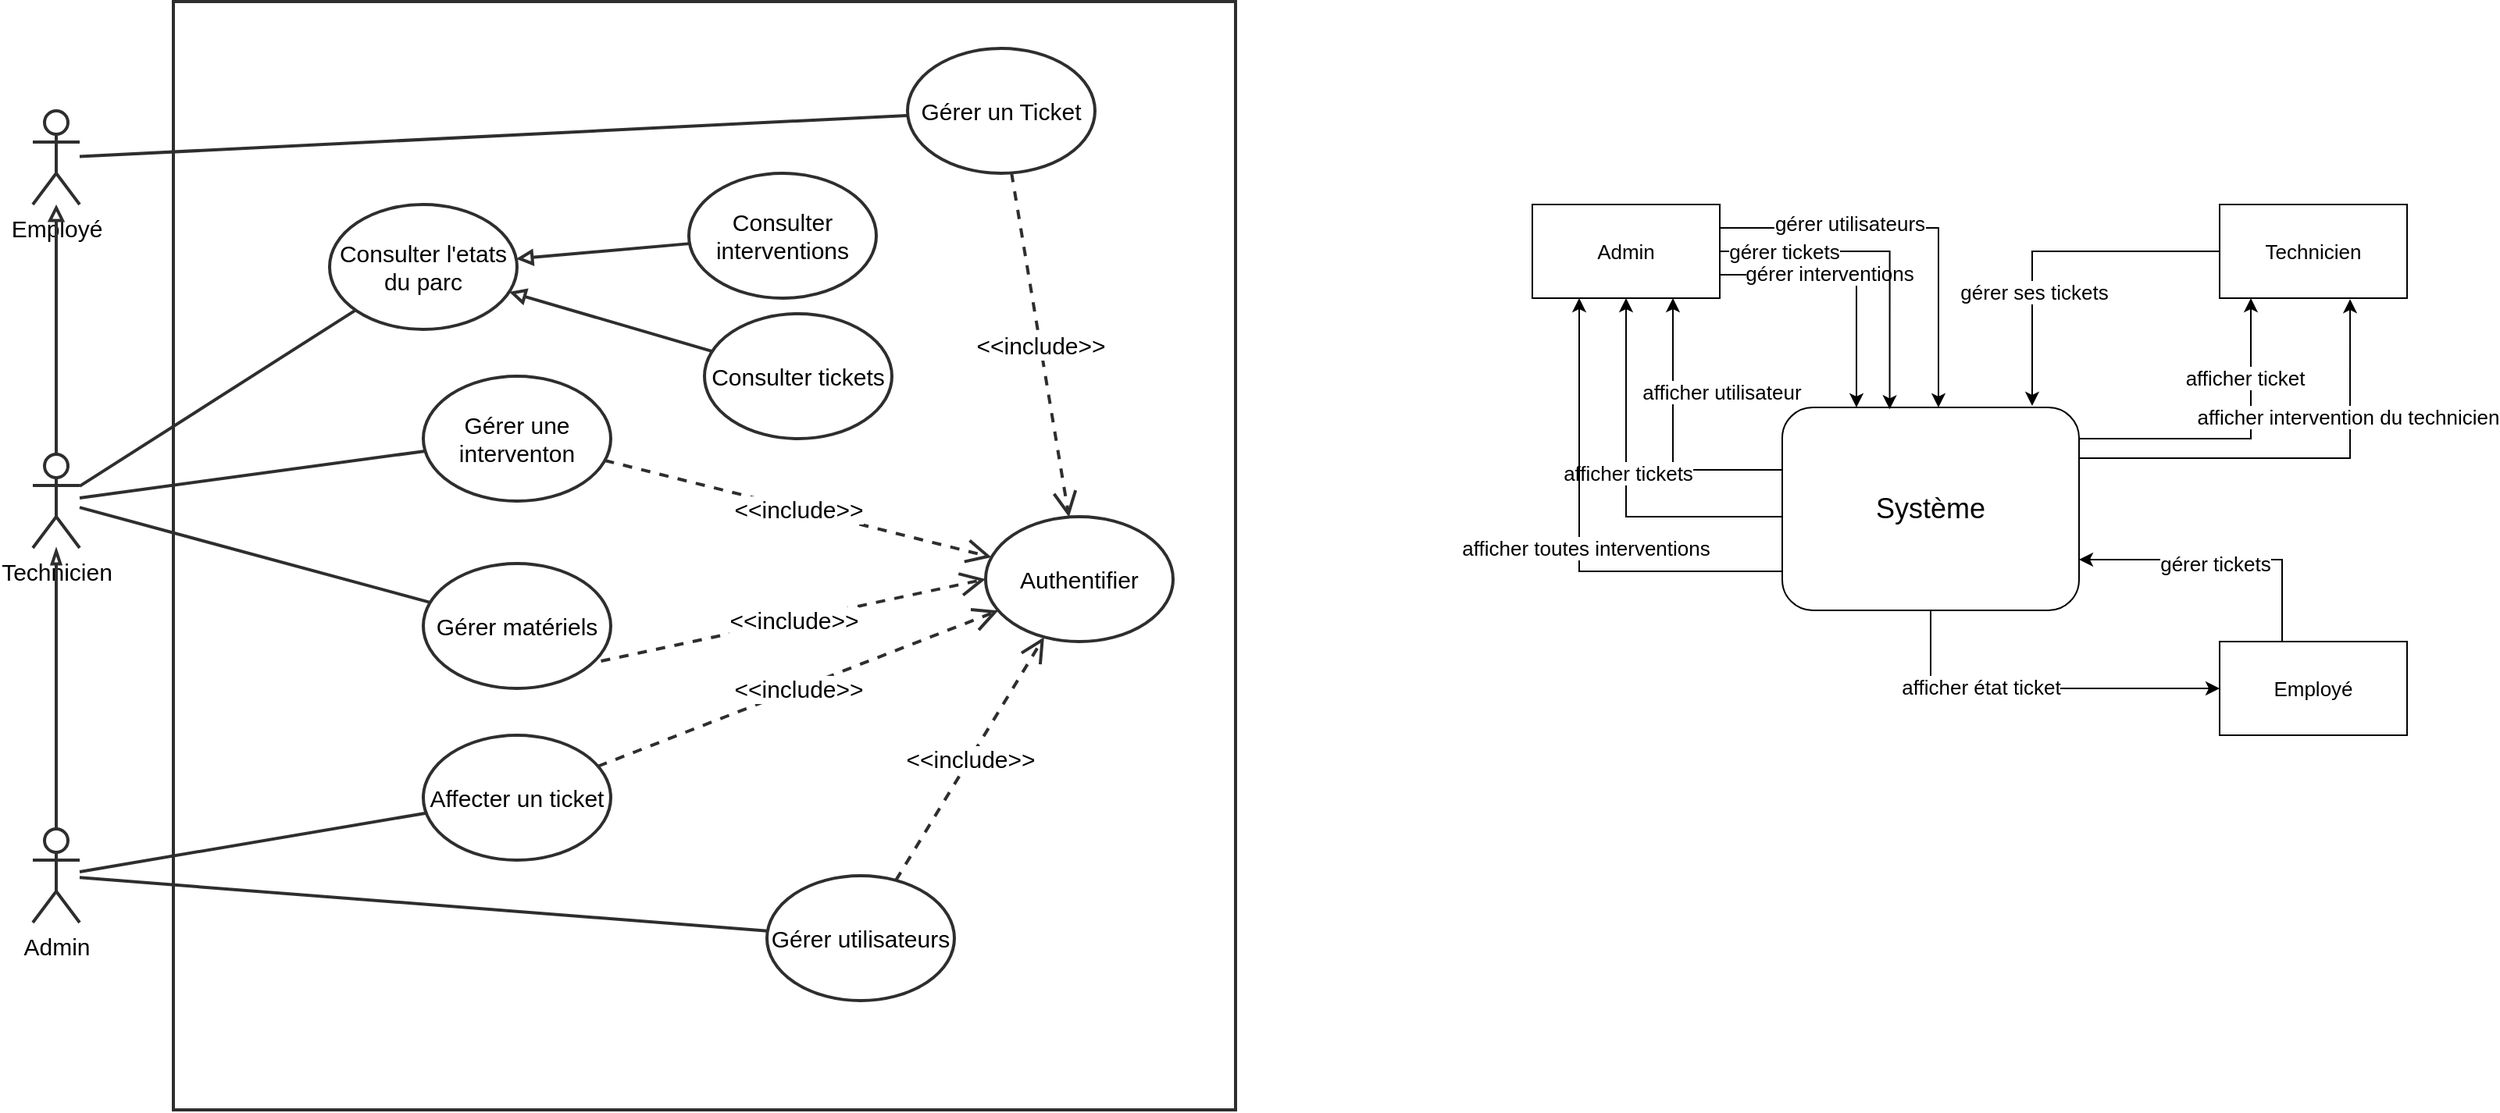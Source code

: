 <mxfile version="24.4.15" type="github">
  <diagram name="Page-1" id="YK2FqyMinu_9lJJaSsV9">
    <mxGraphModel dx="1680" dy="994" grid="1" gridSize="10" guides="1" tooltips="1" connect="1" arrows="1" fold="1" page="1" pageScale="1" pageWidth="850" pageHeight="1100" math="0" shadow="0">
      <root>
        <mxCell id="0" />
        <mxCell id="1" style="locked=1;" parent="0" />
        <mxCell id="xrr_TDMlj9EIbR4N-KWx-1" value="" style="rounded=0;whiteSpace=wrap;html=1;fontSize=15;strokeWidth=2;strokeColor=#2E2E2E;" parent="1" vertex="1">
          <mxGeometry x="130" y="150" width="680" height="710" as="geometry" />
        </mxCell>
        <mxCell id="xrr_TDMlj9EIbR4N-KWx-11" style="rounded=0;orthogonalLoop=1;jettySize=auto;html=1;endArrow=none;endFill=0;fontSize=15;strokeWidth=2;strokeColor=#2E2E2E;" parent="1" source="xrr_TDMlj9EIbR4N-KWx-2" target="xrr_TDMlj9EIbR4N-KWx-9" edge="1">
          <mxGeometry relative="1" as="geometry" />
        </mxCell>
        <mxCell id="xrr_TDMlj9EIbR4N-KWx-2" value="Employé" style="shape=umlActor;verticalLabelPosition=bottom;verticalAlign=top;html=1;outlineConnect=0;fontSize=15;strokeWidth=2;strokeColor=#2E2E2E;" parent="1" vertex="1">
          <mxGeometry x="40" y="220" width="30" height="60" as="geometry" />
        </mxCell>
        <mxCell id="xrr_TDMlj9EIbR4N-KWx-12" style="edgeStyle=orthogonalEdgeStyle;rounded=0;orthogonalLoop=1;jettySize=auto;html=1;endArrow=block;endFill=0;fontSize=15;strokeWidth=2;strokeColor=#2E2E2E;" parent="1" source="xrr_TDMlj9EIbR4N-KWx-3" target="xrr_TDMlj9EIbR4N-KWx-2" edge="1">
          <mxGeometry relative="1" as="geometry" />
        </mxCell>
        <mxCell id="xrr_TDMlj9EIbR4N-KWx-21" style="rounded=0;orthogonalLoop=1;jettySize=auto;html=1;endArrow=none;endFill=0;fontSize=15;strokeWidth=2;strokeColor=#2E2E2E;" parent="1" source="xrr_TDMlj9EIbR4N-KWx-3" target="xrr_TDMlj9EIbR4N-KWx-19" edge="1">
          <mxGeometry relative="1" as="geometry" />
        </mxCell>
        <mxCell id="xrr_TDMlj9EIbR4N-KWx-24" style="rounded=0;orthogonalLoop=1;jettySize=auto;html=1;strokeColor=#2E2E2E;endArrow=none;endFill=0;fontSize=15;strokeWidth=2;" parent="1" source="xrr_TDMlj9EIbR4N-KWx-3" target="xrr_TDMlj9EIbR4N-KWx-22" edge="1">
          <mxGeometry relative="1" as="geometry" />
        </mxCell>
        <mxCell id="xrr_TDMlj9EIbR4N-KWx-31" style="rounded=0;orthogonalLoop=1;jettySize=auto;html=1;endArrow=none;endFill=0;fontSize=15;strokeWidth=2;strokeColor=#2E2E2E;" parent="1" source="xrr_TDMlj9EIbR4N-KWx-3" target="xrr_TDMlj9EIbR4N-KWx-30" edge="1">
          <mxGeometry relative="1" as="geometry" />
        </mxCell>
        <mxCell id="xrr_TDMlj9EIbR4N-KWx-3" value="Technicien" style="shape=umlActor;verticalLabelPosition=bottom;verticalAlign=top;html=1;outlineConnect=0;fontSize=15;strokeWidth=2;strokeColor=#2E2E2E;" parent="1" vertex="1">
          <mxGeometry x="40" y="440" width="30" height="60" as="geometry" />
        </mxCell>
        <mxCell id="xrr_TDMlj9EIbR4N-KWx-13" style="edgeStyle=orthogonalEdgeStyle;rounded=0;orthogonalLoop=1;jettySize=auto;html=1;endArrow=blockThin;endFill=0;fontSize=15;strokeWidth=2;strokeColor=#2E2E2E;" parent="1" source="xrr_TDMlj9EIbR4N-KWx-4" target="xrr_TDMlj9EIbR4N-KWx-3" edge="1">
          <mxGeometry relative="1" as="geometry" />
        </mxCell>
        <mxCell id="xrr_TDMlj9EIbR4N-KWx-28" style="rounded=0;orthogonalLoop=1;jettySize=auto;html=1;endArrow=none;endFill=0;fontSize=15;strokeWidth=2;strokeColor=#2E2E2E;" parent="1" source="xrr_TDMlj9EIbR4N-KWx-4" target="xrr_TDMlj9EIbR4N-KWx-15" edge="1">
          <mxGeometry relative="1" as="geometry" />
        </mxCell>
        <mxCell id="xrr_TDMlj9EIbR4N-KWx-29" style="rounded=0;orthogonalLoop=1;jettySize=auto;html=1;endArrow=none;endFill=0;fontSize=15;strokeWidth=2;strokeColor=#2E2E2E;" parent="1" source="xrr_TDMlj9EIbR4N-KWx-4" target="xrr_TDMlj9EIbR4N-KWx-20" edge="1">
          <mxGeometry relative="1" as="geometry" />
        </mxCell>
        <mxCell id="xrr_TDMlj9EIbR4N-KWx-4" value="Admin" style="shape=umlActor;verticalLabelPosition=bottom;verticalAlign=top;html=1;outlineConnect=0;fontSize=15;strokeWidth=2;strokeColor=#2E2E2E;" parent="1" vertex="1">
          <mxGeometry x="40" y="680" width="30" height="60" as="geometry" />
        </mxCell>
        <mxCell id="xrr_TDMlj9EIbR4N-KWx-9" value="Gérer un Ticket" style="ellipse;whiteSpace=wrap;html=1;fontSize=15;strokeWidth=2;strokeColor=#2E2E2E;" parent="1" vertex="1">
          <mxGeometry x="600" y="180" width="120" height="80" as="geometry" />
        </mxCell>
        <mxCell id="xrr_TDMlj9EIbR4N-KWx-14" value="Authentifier" style="ellipse;whiteSpace=wrap;html=1;fontSize=15;strokeWidth=2;strokeColor=#2E2E2E;" parent="1" vertex="1">
          <mxGeometry x="650" y="480" width="120" height="80" as="geometry" />
        </mxCell>
        <mxCell id="xrr_TDMlj9EIbR4N-KWx-15" value="Gérer utilisateurs" style="ellipse;whiteSpace=wrap;html=1;fontSize=15;strokeWidth=2;strokeColor=#2E2E2E;" parent="1" vertex="1">
          <mxGeometry x="510" y="710" width="120" height="80" as="geometry" />
        </mxCell>
        <mxCell id="xrr_TDMlj9EIbR4N-KWx-17" value="&amp;lt;&amp;lt;include&amp;gt;&amp;gt;" style="endArrow=open;endSize=12;dashed=1;html=1;rounded=0;fontSize=15;strokeWidth=2;strokeColor=#2E2E2E;" parent="1" source="xrr_TDMlj9EIbR4N-KWx-9" target="xrr_TDMlj9EIbR4N-KWx-14" edge="1">
          <mxGeometry width="160" relative="1" as="geometry">
            <mxPoint x="300" y="270" as="sourcePoint" />
            <mxPoint x="460" y="270" as="targetPoint" />
          </mxGeometry>
        </mxCell>
        <mxCell id="xrr_TDMlj9EIbR4N-KWx-18" value="&amp;lt;&amp;lt;include&amp;gt;&amp;gt;" style="endArrow=open;endSize=12;dashed=1;html=1;rounded=0;fontSize=15;strokeWidth=2;strokeColor=#2E2E2E;" parent="1" source="xrr_TDMlj9EIbR4N-KWx-15" target="xrr_TDMlj9EIbR4N-KWx-14" edge="1">
          <mxGeometry width="160" relative="1" as="geometry">
            <mxPoint x="240.36" y="412.02" as="sourcePoint" />
            <mxPoint x="600.36" y="628.02" as="targetPoint" />
          </mxGeometry>
        </mxCell>
        <mxCell id="xrr_TDMlj9EIbR4N-KWx-19" value="Gérer une interventon" style="ellipse;whiteSpace=wrap;html=1;fontSize=15;strokeWidth=2;strokeColor=#2E2E2E;" parent="1" vertex="1">
          <mxGeometry x="290" y="390" width="120" height="80" as="geometry" />
        </mxCell>
        <mxCell id="xrr_TDMlj9EIbR4N-KWx-20" value="Affecter un ticket" style="ellipse;whiteSpace=wrap;html=1;fontSize=15;strokeWidth=2;strokeColor=#2E2E2E;" parent="1" vertex="1">
          <mxGeometry x="290" y="620" width="120" height="80" as="geometry" />
        </mxCell>
        <mxCell id="xrr_TDMlj9EIbR4N-KWx-22" value="Gérer matériels" style="ellipse;whiteSpace=wrap;html=1;fontSize=15;strokeWidth=2;strokeColor=#2E2E2E;" parent="1" vertex="1">
          <mxGeometry x="290" y="510" width="120" height="80" as="geometry" />
        </mxCell>
        <mxCell id="xrr_TDMlj9EIbR4N-KWx-25" value="&amp;lt;&amp;lt;include&amp;gt;&amp;gt;" style="endArrow=open;endSize=12;dashed=1;html=1;rounded=0;fontSize=15;strokeWidth=2;strokeColor=#2E2E2E;" parent="1" source="xrr_TDMlj9EIbR4N-KWx-19" target="xrr_TDMlj9EIbR4N-KWx-14" edge="1">
          <mxGeometry width="160" relative="1" as="geometry">
            <mxPoint x="320.36" y="373.76" as="sourcePoint" />
            <mxPoint x="680.36" y="589.76" as="targetPoint" />
          </mxGeometry>
        </mxCell>
        <mxCell id="xrr_TDMlj9EIbR4N-KWx-26" value="&amp;lt;&amp;lt;include&amp;gt;&amp;gt;" style="endArrow=open;endSize=12;dashed=1;html=1;rounded=0;exitX=0.948;exitY=0.781;exitDx=0;exitDy=0;exitPerimeter=0;entryX=0;entryY=0.5;entryDx=0;entryDy=0;fontSize=15;strokeWidth=2;strokeColor=#2E2E2E;" parent="1" source="xrr_TDMlj9EIbR4N-KWx-22" target="xrr_TDMlj9EIbR4N-KWx-14" edge="1">
          <mxGeometry width="160" relative="1" as="geometry">
            <mxPoint x="350" y="494" as="sourcePoint" />
            <mxPoint x="710" y="710" as="targetPoint" />
          </mxGeometry>
        </mxCell>
        <mxCell id="xrr_TDMlj9EIbR4N-KWx-27" value="&amp;lt;&amp;lt;include&amp;gt;&amp;gt;" style="endArrow=open;endSize=12;dashed=1;html=1;rounded=0;fontSize=15;strokeWidth=2;strokeColor=#2E2E2E;" parent="1" source="xrr_TDMlj9EIbR4N-KWx-20" target="xrr_TDMlj9EIbR4N-KWx-14" edge="1">
          <mxGeometry width="160" relative="1" as="geometry">
            <mxPoint x="350" y="574" as="sourcePoint" />
            <mxPoint x="710" y="790" as="targetPoint" />
          </mxGeometry>
        </mxCell>
        <mxCell id="xrr_TDMlj9EIbR4N-KWx-30" value="Consulter l&#39;etats du parc" style="ellipse;whiteSpace=wrap;html=1;fontSize=15;strokeWidth=2;strokeColor=#2E2E2E;" parent="1" vertex="1">
          <mxGeometry x="230" y="280" width="120" height="80" as="geometry" />
        </mxCell>
        <mxCell id="xrr_TDMlj9EIbR4N-KWx-35" style="rounded=0;orthogonalLoop=1;jettySize=auto;html=1;endArrow=block;endFill=0;fontSize=15;strokeWidth=2;strokeColor=#2E2E2E;" parent="1" source="xrr_TDMlj9EIbR4N-KWx-32" target="xrr_TDMlj9EIbR4N-KWx-30" edge="1">
          <mxGeometry relative="1" as="geometry" />
        </mxCell>
        <mxCell id="xrr_TDMlj9EIbR4N-KWx-32" value="Consulter tickets" style="ellipse;whiteSpace=wrap;html=1;fontSize=15;strokeWidth=2;strokeColor=#2E2E2E;" parent="1" vertex="1">
          <mxGeometry x="470" y="350" width="120" height="80" as="geometry" />
        </mxCell>
        <mxCell id="xrr_TDMlj9EIbR4N-KWx-34" style="rounded=0;orthogonalLoop=1;jettySize=auto;html=1;endArrow=block;endFill=0;fontSize=15;strokeWidth=2;strokeColor=#2E2E2E;" parent="1" source="xrr_TDMlj9EIbR4N-KWx-33" target="xrr_TDMlj9EIbR4N-KWx-30" edge="1">
          <mxGeometry relative="1" as="geometry" />
        </mxCell>
        <mxCell id="xrr_TDMlj9EIbR4N-KWx-33" value="Consulter interventions" style="ellipse;whiteSpace=wrap;html=1;fontSize=15;strokeWidth=2;strokeColor=#2E2E2E;" parent="1" vertex="1">
          <mxGeometry x="460" y="260" width="120" height="80" as="geometry" />
        </mxCell>
        <mxCell id="xrr_TDMlj9EIbR4N-KWx-36" value="context diagram" style="locked=1;" parent="0" />
        <mxCell id="xrr_TDMlj9EIbR4N-KWx-43" style="edgeStyle=orthogonalEdgeStyle;rounded=0;orthogonalLoop=1;jettySize=auto;html=1;fontSize=13;" parent="xrr_TDMlj9EIbR4N-KWx-36" source="xrr_TDMlj9EIbR4N-KWx-37" target="xrr_TDMlj9EIbR4N-KWx-38" edge="1">
          <mxGeometry relative="1" as="geometry">
            <Array as="points">
              <mxPoint x="1460" y="430" />
            </Array>
          </mxGeometry>
        </mxCell>
        <mxCell id="xrr_TDMlj9EIbR4N-KWx-48" value="afficher ticket" style="edgeLabel;html=1;align=center;verticalAlign=middle;resizable=0;points=[];fontSize=13;" parent="xrr_TDMlj9EIbR4N-KWx-43" vertex="1" connectable="0">
          <mxGeometry x="0.486" y="4" relative="1" as="geometry">
            <mxPoint y="-1" as="offset" />
          </mxGeometry>
        </mxCell>
        <mxCell id="xrr_TDMlj9EIbR4N-KWx-44" style="edgeStyle=orthogonalEdgeStyle;rounded=0;orthogonalLoop=1;jettySize=auto;html=1;exitX=0;exitY=0.5;exitDx=0;exitDy=0;entryX=0.75;entryY=1;entryDx=0;entryDy=0;fontSize=13;" parent="xrr_TDMlj9EIbR4N-KWx-36" source="xrr_TDMlj9EIbR4N-KWx-37" target="xrr_TDMlj9EIbR4N-KWx-39" edge="1">
          <mxGeometry relative="1" as="geometry">
            <Array as="points">
              <mxPoint x="1160" y="450" />
              <mxPoint x="1090" y="450" />
            </Array>
          </mxGeometry>
        </mxCell>
        <mxCell id="xrr_TDMlj9EIbR4N-KWx-50" value="afficher utilisateur" style="edgeLabel;html=1;align=center;verticalAlign=middle;resizable=0;points=[];fontSize=13;" parent="xrr_TDMlj9EIbR4N-KWx-44" vertex="1" connectable="0">
          <mxGeometry x="-0.183" y="2" relative="1" as="geometry">
            <mxPoint x="19" y="-52" as="offset" />
          </mxGeometry>
        </mxCell>
        <mxCell id="xrr_TDMlj9EIbR4N-KWx-45" style="edgeStyle=orthogonalEdgeStyle;rounded=0;orthogonalLoop=1;jettySize=auto;html=1;exitX=0.5;exitY=1;exitDx=0;exitDy=0;entryX=0;entryY=0.5;entryDx=0;entryDy=0;fontSize=13;" parent="xrr_TDMlj9EIbR4N-KWx-36" source="xrr_TDMlj9EIbR4N-KWx-37" target="xrr_TDMlj9EIbR4N-KWx-40" edge="1">
          <mxGeometry relative="1" as="geometry" />
        </mxCell>
        <mxCell id="xrr_TDMlj9EIbR4N-KWx-64" value="afficher état ticket" style="edgeLabel;html=1;align=center;verticalAlign=middle;resizable=0;points=[];fontSize=13;" parent="xrr_TDMlj9EIbR4N-KWx-45" vertex="1" connectable="0">
          <mxGeometry x="-0.305" y="1" relative="1" as="geometry">
            <mxPoint as="offset" />
          </mxGeometry>
        </mxCell>
        <mxCell id="xrr_TDMlj9EIbR4N-KWx-51" style="edgeStyle=orthogonalEdgeStyle;rounded=0;orthogonalLoop=1;jettySize=auto;html=1;fontSize=13;" parent="xrr_TDMlj9EIbR4N-KWx-36" source="xrr_TDMlj9EIbR4N-KWx-37" target="xrr_TDMlj9EIbR4N-KWx-39" edge="1">
          <mxGeometry relative="1" as="geometry">
            <mxPoint x="1151.33" y="511.61" as="sourcePoint" />
            <mxPoint x="1050.0" y="390" as="targetPoint" />
            <Array as="points">
              <mxPoint x="1060" y="480" />
            </Array>
          </mxGeometry>
        </mxCell>
        <mxCell id="xrr_TDMlj9EIbR4N-KWx-52" value="afficher tickets" style="edgeLabel;html=1;align=center;verticalAlign=middle;resizable=0;points=[];fontSize=13;" parent="xrr_TDMlj9EIbR4N-KWx-51" vertex="1" connectable="0">
          <mxGeometry x="0.068" y="-1" relative="1" as="geometry">
            <mxPoint as="offset" />
          </mxGeometry>
        </mxCell>
        <mxCell id="xrr_TDMlj9EIbR4N-KWx-37" value="&lt;font style=&quot;font-size: 18px;&quot;&gt;Système&lt;/font&gt;" style="rounded=1;whiteSpace=wrap;html=1;fontSize=13;" parent="xrr_TDMlj9EIbR4N-KWx-36" vertex="1">
          <mxGeometry x="1160" y="410" width="190" height="130" as="geometry" />
        </mxCell>
        <mxCell id="xrr_TDMlj9EIbR4N-KWx-41" style="edgeStyle=orthogonalEdgeStyle;rounded=0;orthogonalLoop=1;jettySize=auto;html=1;fontSize=13;" parent="xrr_TDMlj9EIbR4N-KWx-36" source="xrr_TDMlj9EIbR4N-KWx-38" edge="1">
          <mxGeometry relative="1" as="geometry">
            <mxPoint x="1320" y="409" as="targetPoint" />
            <Array as="points">
              <mxPoint x="1320" y="310" />
            </Array>
          </mxGeometry>
        </mxCell>
        <mxCell id="xrr_TDMlj9EIbR4N-KWx-49" value="gérer ses tickets" style="edgeLabel;html=1;align=center;verticalAlign=middle;resizable=0;points=[];fontSize=13;" parent="xrr_TDMlj9EIbR4N-KWx-41" vertex="1" connectable="0">
          <mxGeometry x="0.327" y="1" relative="1" as="geometry">
            <mxPoint as="offset" />
          </mxGeometry>
        </mxCell>
        <mxCell id="xrr_TDMlj9EIbR4N-KWx-38" value="Technicien" style="rounded=0;whiteSpace=wrap;html=1;fontSize=13;" parent="xrr_TDMlj9EIbR4N-KWx-36" vertex="1">
          <mxGeometry x="1440" y="280" width="120" height="60" as="geometry" />
        </mxCell>
        <mxCell id="xrr_TDMlj9EIbR4N-KWx-42" style="edgeStyle=orthogonalEdgeStyle;rounded=0;orthogonalLoop=1;jettySize=auto;html=1;exitX=1;exitY=0.25;exitDx=0;exitDy=0;fontSize=13;" parent="xrr_TDMlj9EIbR4N-KWx-36" edge="1">
          <mxGeometry relative="1" as="geometry">
            <mxPoint x="1120" y="280" as="sourcePoint" />
            <mxPoint x="1260" y="410" as="targetPoint" />
            <Array as="points">
              <mxPoint x="1120" y="295" />
              <mxPoint x="1260" y="295" />
              <mxPoint x="1260" y="410" />
            </Array>
          </mxGeometry>
        </mxCell>
        <mxCell id="xrr_TDMlj9EIbR4N-KWx-58" value="gérer utilisateurs" style="edgeLabel;html=1;align=center;verticalAlign=middle;resizable=0;points=[];fontSize=13;" parent="xrr_TDMlj9EIbR4N-KWx-42" vertex="1" connectable="0">
          <mxGeometry x="-0.603" y="3" relative="1" as="geometry">
            <mxPoint x="44" as="offset" />
          </mxGeometry>
        </mxCell>
        <mxCell id="xrr_TDMlj9EIbR4N-KWx-54" style="edgeStyle=elbowEdgeStyle;rounded=0;orthogonalLoop=1;jettySize=auto;html=1;exitX=0.25;exitY=1;exitDx=0;exitDy=0;exitPerimeter=0;endArrow=none;endFill=0;startArrow=classic;startFill=1;fontSize=13;" parent="xrr_TDMlj9EIbR4N-KWx-36" source="xrr_TDMlj9EIbR4N-KWx-39" edge="1">
          <mxGeometry relative="1" as="geometry">
            <mxPoint x="1030" y="380" as="sourcePoint" />
            <mxPoint x="1160" y="515" as="targetPoint" />
            <Array as="points">
              <mxPoint x="1030" y="440" />
            </Array>
          </mxGeometry>
        </mxCell>
        <mxCell id="xrr_TDMlj9EIbR4N-KWx-55" value="afficher toutes interventions" style="edgeLabel;html=1;align=center;verticalAlign=middle;resizable=0;points=[];fontSize=13;" parent="xrr_TDMlj9EIbR4N-KWx-54" vertex="1" connectable="0">
          <mxGeometry x="0.427" y="-1" relative="1" as="geometry">
            <mxPoint x="-39" y="-16" as="offset" />
          </mxGeometry>
        </mxCell>
        <mxCell id="xrr_TDMlj9EIbR4N-KWx-61" style="edgeStyle=orthogonalEdgeStyle;rounded=0;orthogonalLoop=1;jettySize=auto;html=1;exitX=1;exitY=0.75;exitDx=0;exitDy=0;entryX=0.25;entryY=0;entryDx=0;entryDy=0;fontSize=13;" parent="xrr_TDMlj9EIbR4N-KWx-36" source="xrr_TDMlj9EIbR4N-KWx-39" target="xrr_TDMlj9EIbR4N-KWx-37" edge="1">
          <mxGeometry relative="1" as="geometry">
            <mxPoint x="1210" y="400" as="targetPoint" />
          </mxGeometry>
        </mxCell>
        <mxCell id="xrr_TDMlj9EIbR4N-KWx-62" value="gérer interventions" style="edgeLabel;html=1;align=center;verticalAlign=middle;resizable=0;points=[];fontSize=13;" parent="xrr_TDMlj9EIbR4N-KWx-61" vertex="1" connectable="0">
          <mxGeometry x="-0.195" y="1" relative="1" as="geometry">
            <mxPoint as="offset" />
          </mxGeometry>
        </mxCell>
        <mxCell id="xrr_TDMlj9EIbR4N-KWx-39" value="Admin" style="rounded=0;whiteSpace=wrap;html=1;fontSize=13;" parent="xrr_TDMlj9EIbR4N-KWx-36" vertex="1">
          <mxGeometry x="1000" y="280" width="120" height="60" as="geometry" />
        </mxCell>
        <mxCell id="xrr_TDMlj9EIbR4N-KWx-46" style="edgeStyle=elbowEdgeStyle;rounded=0;orthogonalLoop=1;jettySize=auto;html=1;entryX=1;entryY=0.75;entryDx=0;entryDy=0;fontSize=13;" parent="xrr_TDMlj9EIbR4N-KWx-36" source="xrr_TDMlj9EIbR4N-KWx-40" target="xrr_TDMlj9EIbR4N-KWx-37" edge="1">
          <mxGeometry relative="1" as="geometry">
            <Array as="points">
              <mxPoint x="1480" y="510" />
            </Array>
          </mxGeometry>
        </mxCell>
        <mxCell id="xrr_TDMlj9EIbR4N-KWx-63" value="gérer tickets" style="edgeLabel;html=1;align=center;verticalAlign=middle;resizable=0;points=[];fontSize=13;" parent="xrr_TDMlj9EIbR4N-KWx-46" vertex="1" connectable="0">
          <mxGeometry x="0.045" y="2" relative="1" as="geometry">
            <mxPoint as="offset" />
          </mxGeometry>
        </mxCell>
        <mxCell id="xrr_TDMlj9EIbR4N-KWx-40" value="Employé" style="rounded=0;whiteSpace=wrap;html=1;fontSize=13;" parent="xrr_TDMlj9EIbR4N-KWx-36" vertex="1">
          <mxGeometry x="1440" y="560" width="120" height="60" as="geometry" />
        </mxCell>
        <mxCell id="xrr_TDMlj9EIbR4N-KWx-56" style="edgeStyle=orthogonalEdgeStyle;rounded=0;orthogonalLoop=1;jettySize=auto;html=1;exitX=1;exitY=0.25;exitDx=0;exitDy=0;entryX=0.696;entryY=1.01;entryDx=0;entryDy=0;entryPerimeter=0;fontSize=13;" parent="xrr_TDMlj9EIbR4N-KWx-36" source="xrr_TDMlj9EIbR4N-KWx-37" target="xrr_TDMlj9EIbR4N-KWx-38" edge="1">
          <mxGeometry relative="1" as="geometry" />
        </mxCell>
        <mxCell id="xrr_TDMlj9EIbR4N-KWx-57" value="afficher intervention du technicien" style="edgeLabel;html=1;align=center;verticalAlign=middle;resizable=0;points=[];fontSize=13;" parent="xrr_TDMlj9EIbR4N-KWx-56" vertex="1" connectable="0">
          <mxGeometry x="0.457" y="2" relative="1" as="geometry">
            <mxPoint as="offset" />
          </mxGeometry>
        </mxCell>
        <mxCell id="xrr_TDMlj9EIbR4N-KWx-59" style="edgeStyle=orthogonalEdgeStyle;rounded=0;orthogonalLoop=1;jettySize=auto;html=1;exitX=1;exitY=0.5;exitDx=0;exitDy=0;entryX=0.362;entryY=0.009;entryDx=0;entryDy=0;entryPerimeter=0;fontSize=13;" parent="xrr_TDMlj9EIbR4N-KWx-36" source="xrr_TDMlj9EIbR4N-KWx-39" target="xrr_TDMlj9EIbR4N-KWx-37" edge="1">
          <mxGeometry relative="1" as="geometry" />
        </mxCell>
        <mxCell id="xrr_TDMlj9EIbR4N-KWx-60" value="gérer tickets" style="edgeLabel;html=1;align=center;verticalAlign=middle;resizable=0;points=[];fontSize=13;" parent="xrr_TDMlj9EIbR4N-KWx-59" vertex="1" connectable="0">
          <mxGeometry x="-0.716" y="1" relative="1" as="geometry">
            <mxPoint x="11" y="1" as="offset" />
          </mxGeometry>
        </mxCell>
      </root>
    </mxGraphModel>
  </diagram>
</mxfile>
